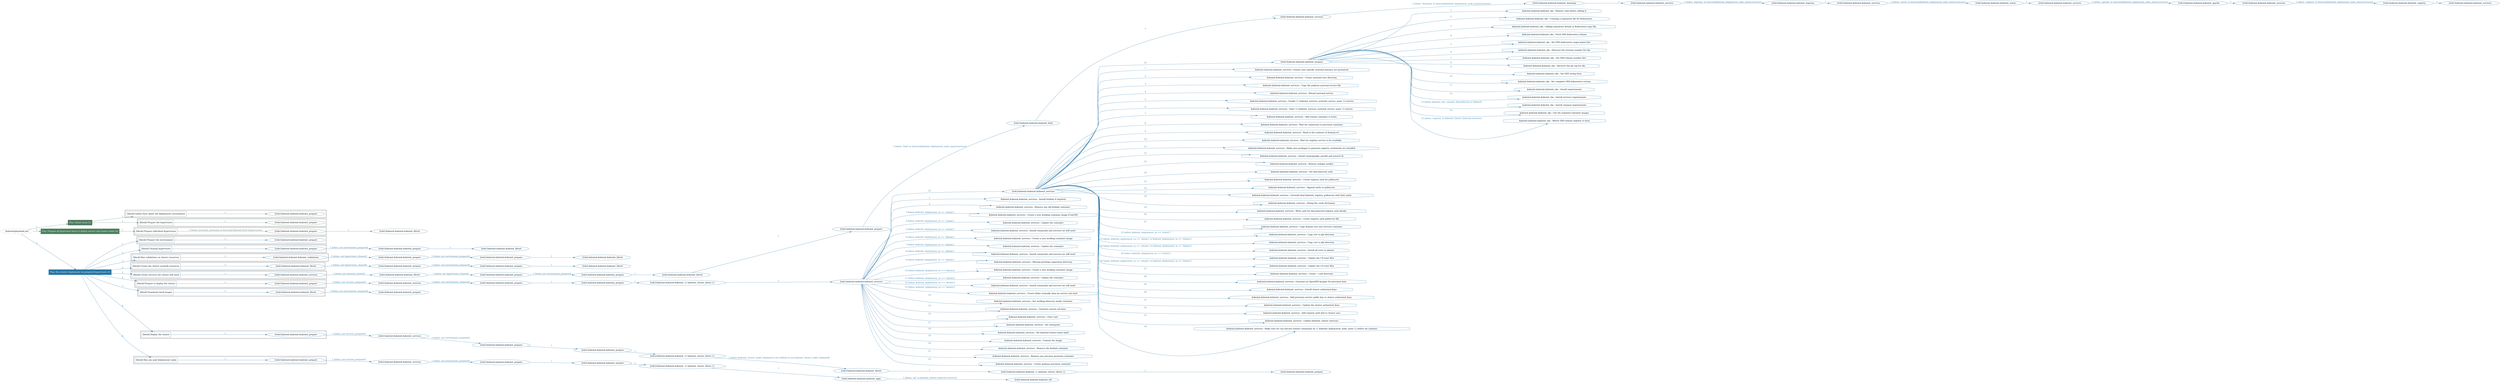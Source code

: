 digraph {
	graph [concentrate=true ordering=in rankdir=LR ratio=fill]
	edge [esep=5 sep=10]
	"kubeinit/playbook.yml" [id=root_node style=dotted]
	play_632a9bf8 [label="Play: Initial setup (1)" color="#507c5e" fontcolor="#ffffff" id=play_632a9bf8 shape=box style=filled tooltip=localhost]
	"kubeinit/playbook.yml" -> play_632a9bf8 [label="1 " color="#507c5e" fontcolor="#507c5e" id=edge_336b6c96 labeltooltip="1 " tooltip="1 "]
	subgraph "kubeinit.kubeinit.kubeinit_prepare" {
		role_4b80e0b0 [label="[role] kubeinit.kubeinit.kubeinit_prepare" color="#507c5e" id=role_4b80e0b0 tooltip="kubeinit.kubeinit.kubeinit_prepare"]
	}
	subgraph "kubeinit.kubeinit.kubeinit_prepare" {
		role_bc631afd [label="[role] kubeinit.kubeinit.kubeinit_prepare" color="#507c5e" id=role_bc631afd tooltip="kubeinit.kubeinit.kubeinit_prepare"]
	}
	subgraph "Play: Initial setup (1)" {
		play_632a9bf8 -> block_7e170032 [label=1 color="#507c5e" fontcolor="#507c5e" id=edge_3b5418cf labeltooltip=1 tooltip=1]
		subgraph cluster_block_7e170032 {
			block_7e170032 [label="[block] Gather facts about the deployment environment" color="#507c5e" id=block_7e170032 labeltooltip="Gather facts about the deployment environment" shape=box tooltip="Gather facts about the deployment environment"]
			block_7e170032 -> role_4b80e0b0 [label="1 " color="#507c5e" fontcolor="#507c5e" id=edge_279512c2 labeltooltip="1 " tooltip="1 "]
		}
		play_632a9bf8 -> block_e9196594 [label=2 color="#507c5e" fontcolor="#507c5e" id=edge_57aaacca labeltooltip=2 tooltip=2]
		subgraph cluster_block_e9196594 {
			block_e9196594 [label="[block] Prepare the hypervisors" color="#507c5e" id=block_e9196594 labeltooltip="Prepare the hypervisors" shape=box tooltip="Prepare the hypervisors"]
			block_e9196594 -> role_bc631afd [label="1 " color="#507c5e" fontcolor="#507c5e" id=edge_f5a4ed9d labeltooltip="1 " tooltip="1 "]
		}
	}
	play_714a2119 [label="Play: Prepare all hypervisor hosts to deploy service and cluster nodes (0)" color="#4b815d" fontcolor="#ffffff" id=play_714a2119 shape=box style=filled tooltip="Play: Prepare all hypervisor hosts to deploy service and cluster nodes (0)"]
	"kubeinit/playbook.yml" -> play_714a2119 [label="2 " color="#4b815d" fontcolor="#4b815d" id=edge_57090c55 labeltooltip="2 " tooltip="2 "]
	subgraph "kubeinit.kubeinit.kubeinit_libvirt" {
		role_cb9c1829 [label="[role] kubeinit.kubeinit.kubeinit_libvirt" color="#4b815d" id=role_cb9c1829 tooltip="kubeinit.kubeinit.kubeinit_libvirt"]
	}
	subgraph "kubeinit.kubeinit.kubeinit_prepare" {
		role_22d1b49e [label="[role] kubeinit.kubeinit.kubeinit_prepare" color="#4b815d" id=role_22d1b49e tooltip="kubeinit.kubeinit.kubeinit_prepare"]
		role_22d1b49e -> role_cb9c1829 [label="1 " color="#4b815d" fontcolor="#4b815d" id=edge_c18bdeaf labeltooltip="1 " tooltip="1 "]
	}
	subgraph "Play: Prepare all hypervisor hosts to deploy service and cluster nodes (0)" {
		play_714a2119 -> block_d29ed5da [label=1 color="#4b815d" fontcolor="#4b815d" id=edge_16e75c2c labeltooltip=1 tooltip=1]
		subgraph cluster_block_d29ed5da {
			block_d29ed5da [label="[block] Prepare individual hypervisors" color="#4b815d" id=block_d29ed5da labeltooltip="Prepare individual hypervisors" shape=box tooltip="Prepare individual hypervisors"]
			block_d29ed5da -> role_22d1b49e [label="1 [when: inventory_hostname in hostvars['kubeinit-facts'].hypervisors]" color="#4b815d" fontcolor="#4b815d" id=edge_87b1e421 labeltooltip="1 [when: inventory_hostname in hostvars['kubeinit-facts'].hypervisors]" tooltip="1 [when: inventory_hostname in hostvars['kubeinit-facts'].hypervisors]"]
		}
	}
	play_6b9d3ea8 [label="Play: Run cluster deployment on prepared hypervisors (1)" color="#2775a5" fontcolor="#ffffff" id=play_6b9d3ea8 shape=box style=filled tooltip=localhost]
	"kubeinit/playbook.yml" -> play_6b9d3ea8 [label="3 " color="#2775a5" fontcolor="#2775a5" id=edge_d6456396 labeltooltip="3 " tooltip="3 "]
	subgraph "kubeinit.kubeinit.kubeinit_prepare" {
		role_a8bd5315 [label="[role] kubeinit.kubeinit.kubeinit_prepare" color="#2775a5" id=role_a8bd5315 tooltip="kubeinit.kubeinit.kubeinit_prepare"]
	}
	subgraph "kubeinit.kubeinit.kubeinit_libvirt" {
		role_2e2eafbb [label="[role] kubeinit.kubeinit.kubeinit_libvirt" color="#2775a5" id=role_2e2eafbb tooltip="kubeinit.kubeinit.kubeinit_libvirt"]
	}
	subgraph "kubeinit.kubeinit.kubeinit_prepare" {
		role_1e2f5ffc [label="[role] kubeinit.kubeinit.kubeinit_prepare" color="#2775a5" id=role_1e2f5ffc tooltip="kubeinit.kubeinit.kubeinit_prepare"]
		role_1e2f5ffc -> role_2e2eafbb [label="1 " color="#2775a5" fontcolor="#2775a5" id=edge_a11e7dda labeltooltip="1 " tooltip="1 "]
	}
	subgraph "kubeinit.kubeinit.kubeinit_prepare" {
		role_df7f90d5 [label="[role] kubeinit.kubeinit.kubeinit_prepare" color="#2775a5" id=role_df7f90d5 tooltip="kubeinit.kubeinit.kubeinit_prepare"]
		role_df7f90d5 -> role_1e2f5ffc [label="1 [when: not environment_prepared]" color="#2775a5" fontcolor="#2775a5" id=edge_a3d0a729 labeltooltip="1 [when: not environment_prepared]" tooltip="1 [when: not environment_prepared]"]
	}
	subgraph "kubeinit.kubeinit.kubeinit_libvirt" {
		role_7098eb99 [label="[role] kubeinit.kubeinit.kubeinit_libvirt" color="#2775a5" id=role_7098eb99 tooltip="kubeinit.kubeinit.kubeinit_libvirt"]
	}
	subgraph "kubeinit.kubeinit.kubeinit_prepare" {
		role_b09970c7 [label="[role] kubeinit.kubeinit.kubeinit_prepare" color="#2775a5" id=role_b09970c7 tooltip="kubeinit.kubeinit.kubeinit_prepare"]
		role_b09970c7 -> role_7098eb99 [label="1 " color="#2775a5" fontcolor="#2775a5" id=edge_0b81cd3b labeltooltip="1 " tooltip="1 "]
	}
	subgraph "kubeinit.kubeinit.kubeinit_prepare" {
		role_53bb6ae2 [label="[role] kubeinit.kubeinit.kubeinit_prepare" color="#2775a5" id=role_53bb6ae2 tooltip="kubeinit.kubeinit.kubeinit_prepare"]
		role_53bb6ae2 -> role_b09970c7 [label="1 [when: not environment_prepared]" color="#2775a5" fontcolor="#2775a5" id=edge_13feaefb labeltooltip="1 [when: not environment_prepared]" tooltip="1 [when: not environment_prepared]"]
	}
	subgraph "kubeinit.kubeinit.kubeinit_validations" {
		role_886ba3df [label="[role] kubeinit.kubeinit.kubeinit_validations" color="#2775a5" id=role_886ba3df tooltip="kubeinit.kubeinit.kubeinit_validations"]
		role_886ba3df -> role_53bb6ae2 [label="1 [when: not hypervisors_cleaned]" color="#2775a5" fontcolor="#2775a5" id=edge_a7fb43a7 labeltooltip="1 [when: not hypervisors_cleaned]" tooltip="1 [when: not hypervisors_cleaned]"]
	}
	subgraph "kubeinit.kubeinit.kubeinit_libvirt" {
		role_c5df6f9e [label="[role] kubeinit.kubeinit.kubeinit_libvirt" color="#2775a5" id=role_c5df6f9e tooltip="kubeinit.kubeinit.kubeinit_libvirt"]
	}
	subgraph "kubeinit.kubeinit.kubeinit_prepare" {
		role_b62210b4 [label="[role] kubeinit.kubeinit.kubeinit_prepare" color="#2775a5" id=role_b62210b4 tooltip="kubeinit.kubeinit.kubeinit_prepare"]
		role_b62210b4 -> role_c5df6f9e [label="1 " color="#2775a5" fontcolor="#2775a5" id=edge_e5307b7b labeltooltip="1 " tooltip="1 "]
	}
	subgraph "kubeinit.kubeinit.kubeinit_prepare" {
		role_5659cd38 [label="[role] kubeinit.kubeinit.kubeinit_prepare" color="#2775a5" id=role_5659cd38 tooltip="kubeinit.kubeinit.kubeinit_prepare"]
		role_5659cd38 -> role_b62210b4 [label="1 [when: not environment_prepared]" color="#2775a5" fontcolor="#2775a5" id=edge_6fc666d9 labeltooltip="1 [when: not environment_prepared]" tooltip="1 [when: not environment_prepared]"]
	}
	subgraph "kubeinit.kubeinit.kubeinit_libvirt" {
		role_81129c69 [label="[role] kubeinit.kubeinit.kubeinit_libvirt" color="#2775a5" id=role_81129c69 tooltip="kubeinit.kubeinit.kubeinit_libvirt"]
		role_81129c69 -> role_5659cd38 [label="1 [when: not hypervisors_cleaned]" color="#2775a5" fontcolor="#2775a5" id=edge_1160a1f8 labeltooltip="1 [when: not hypervisors_cleaned]" tooltip="1 [when: not hypervisors_cleaned]"]
	}
	subgraph "kubeinit.kubeinit.kubeinit_services" {
		role_43d3b520 [label="[role] kubeinit.kubeinit.kubeinit_services" color="#2775a5" id=role_43d3b520 tooltip="kubeinit.kubeinit.kubeinit_services"]
	}
	subgraph "kubeinit.kubeinit.kubeinit_registry" {
		role_a8365c46 [label="[role] kubeinit.kubeinit.kubeinit_registry" color="#2775a5" id=role_a8365c46 tooltip="kubeinit.kubeinit.kubeinit_registry"]
		role_a8365c46 -> role_43d3b520 [label="1 " color="#2775a5" fontcolor="#2775a5" id=edge_cc554f05 labeltooltip="1 " tooltip="1 "]
	}
	subgraph "kubeinit.kubeinit.kubeinit_services" {
		role_ecf17d9e [label="[role] kubeinit.kubeinit.kubeinit_services" color="#2775a5" id=role_ecf17d9e tooltip="kubeinit.kubeinit.kubeinit_services"]
		role_ecf17d9e -> role_a8365c46 [label="1 [when: 'registry' in hostvars[kubeinit_deployment_node_name].services]" color="#2775a5" fontcolor="#2775a5" id=edge_172ad53e labeltooltip="1 [when: 'registry' in hostvars[kubeinit_deployment_node_name].services]" tooltip="1 [when: 'registry' in hostvars[kubeinit_deployment_node_name].services]"]
	}
	subgraph "kubeinit.kubeinit.kubeinit_apache" {
		role_e2f60291 [label="[role] kubeinit.kubeinit.kubeinit_apache" color="#2775a5" id=role_e2f60291 tooltip="kubeinit.kubeinit.kubeinit_apache"]
		role_e2f60291 -> role_ecf17d9e [label="1 " color="#2775a5" fontcolor="#2775a5" id=edge_fe66e508 labeltooltip="1 " tooltip="1 "]
	}
	subgraph "kubeinit.kubeinit.kubeinit_services" {
		role_131b3c92 [label="[role] kubeinit.kubeinit.kubeinit_services" color="#2775a5" id=role_131b3c92 tooltip="kubeinit.kubeinit.kubeinit_services"]
		role_131b3c92 -> role_e2f60291 [label="1 [when: 'apache' in hostvars[kubeinit_deployment_node_name].services]" color="#2775a5" fontcolor="#2775a5" id=edge_6fc9814f labeltooltip="1 [when: 'apache' in hostvars[kubeinit_deployment_node_name].services]" tooltip="1 [when: 'apache' in hostvars[kubeinit_deployment_node_name].services]"]
	}
	subgraph "kubeinit.kubeinit.kubeinit_nexus" {
		role_d4f6cd3d [label="[role] kubeinit.kubeinit.kubeinit_nexus" color="#2775a5" id=role_d4f6cd3d tooltip="kubeinit.kubeinit.kubeinit_nexus"]
		role_d4f6cd3d -> role_131b3c92 [label="1 " color="#2775a5" fontcolor="#2775a5" id=edge_2c165371 labeltooltip="1 " tooltip="1 "]
	}
	subgraph "kubeinit.kubeinit.kubeinit_services" {
		role_f3173a66 [label="[role] kubeinit.kubeinit.kubeinit_services" color="#2775a5" id=role_f3173a66 tooltip="kubeinit.kubeinit.kubeinit_services"]
		role_f3173a66 -> role_d4f6cd3d [label="1 [when: 'nexus' in hostvars[kubeinit_deployment_node_name].services]" color="#2775a5" fontcolor="#2775a5" id=edge_73af2894 labeltooltip="1 [when: 'nexus' in hostvars[kubeinit_deployment_node_name].services]" tooltip="1 [when: 'nexus' in hostvars[kubeinit_deployment_node_name].services]"]
	}
	subgraph "kubeinit.kubeinit.kubeinit_haproxy" {
		role_ae1d81c4 [label="[role] kubeinit.kubeinit.kubeinit_haproxy" color="#2775a5" id=role_ae1d81c4 tooltip="kubeinit.kubeinit.kubeinit_haproxy"]
		role_ae1d81c4 -> role_f3173a66 [label="1 " color="#2775a5" fontcolor="#2775a5" id=edge_534707d9 labeltooltip="1 " tooltip="1 "]
	}
	subgraph "kubeinit.kubeinit.kubeinit_services" {
		role_45f3a3b7 [label="[role] kubeinit.kubeinit.kubeinit_services" color="#2775a5" id=role_45f3a3b7 tooltip="kubeinit.kubeinit.kubeinit_services"]
		role_45f3a3b7 -> role_ae1d81c4 [label="1 [when: 'haproxy' in hostvars[kubeinit_deployment_node_name].services]" color="#2775a5" fontcolor="#2775a5" id=edge_ba3dc789 labeltooltip="1 [when: 'haproxy' in hostvars[kubeinit_deployment_node_name].services]" tooltip="1 [when: 'haproxy' in hostvars[kubeinit_deployment_node_name].services]"]
	}
	subgraph "kubeinit.kubeinit.kubeinit_dnsmasq" {
		role_ebe24796 [label="[role] kubeinit.kubeinit.kubeinit_dnsmasq" color="#2775a5" id=role_ebe24796 tooltip="kubeinit.kubeinit.kubeinit_dnsmasq"]
		role_ebe24796 -> role_45f3a3b7 [label="1 " color="#2775a5" fontcolor="#2775a5" id=edge_dfe1f35b labeltooltip="1 " tooltip="1 "]
	}
	subgraph "kubeinit.kubeinit.kubeinit_services" {
		role_1dea1ded [label="[role] kubeinit.kubeinit.kubeinit_services" color="#2775a5" id=role_1dea1ded tooltip="kubeinit.kubeinit.kubeinit_services"]
		role_1dea1ded -> role_ebe24796 [label="1 [when: 'dnsmasq' in hostvars[kubeinit_deployment_node_name].services]" color="#2775a5" fontcolor="#2775a5" id=edge_0a0e5ba4 labeltooltip="1 [when: 'dnsmasq' in hostvars[kubeinit_deployment_node_name].services]" tooltip="1 [when: 'dnsmasq' in hostvars[kubeinit_deployment_node_name].services]"]
	}
	subgraph "kubeinit.kubeinit.kubeinit_bind" {
		role_aa3b76cd [label="[role] kubeinit.kubeinit.kubeinit_bind" color="#2775a5" id=role_aa3b76cd tooltip="kubeinit.kubeinit.kubeinit_bind"]
		role_aa3b76cd -> role_1dea1ded [label="1 " color="#2775a5" fontcolor="#2775a5" id=edge_4dd043bf labeltooltip="1 " tooltip="1 "]
	}
	subgraph "kubeinit.kubeinit.kubeinit_prepare" {
		role_4858ba9e [label="[role] kubeinit.kubeinit.kubeinit_prepare" color="#2775a5" id=role_4858ba9e tooltip="kubeinit.kubeinit.kubeinit_prepare"]
		role_4858ba9e -> role_aa3b76cd [label="1 [when: 'bind' in hostvars[kubeinit_deployment_node_name].services]" color="#2775a5" fontcolor="#2775a5" id=edge_d3d0933b labeltooltip="1 [when: 'bind' in hostvars[kubeinit_deployment_node_name].services]" tooltip="1 [when: 'bind' in hostvars[kubeinit_deployment_node_name].services]"]
	}
	subgraph "kubeinit.kubeinit.kubeinit_libvirt" {
		role_10079c31 [label="[role] kubeinit.kubeinit.kubeinit_libvirt" color="#2775a5" id=role_10079c31 tooltip="kubeinit.kubeinit.kubeinit_libvirt"]
		role_10079c31 -> role_4858ba9e [label="1 " color="#2775a5" fontcolor="#2775a5" id=edge_9f9b6f83 labeltooltip="1 " tooltip="1 "]
	}
	subgraph "kubeinit.kubeinit.kubeinit_prepare" {
		role_b0bcf760 [label="[role] kubeinit.kubeinit.kubeinit_prepare" color="#2775a5" id=role_b0bcf760 tooltip="kubeinit.kubeinit.kubeinit_prepare"]
		role_b0bcf760 -> role_10079c31 [label="1 " color="#2775a5" fontcolor="#2775a5" id=edge_28178eb3 labeltooltip="1 " tooltip="1 "]
	}
	subgraph "kubeinit.kubeinit.kubeinit_prepare" {
		role_ec72e2b3 [label="[role] kubeinit.kubeinit.kubeinit_prepare" color="#2775a5" id=role_ec72e2b3 tooltip="kubeinit.kubeinit.kubeinit_prepare"]
		role_ec72e2b3 -> role_b0bcf760 [label="1 [when: not environment_prepared]" color="#2775a5" fontcolor="#2775a5" id=edge_6fd9c8b0 labeltooltip="1 [when: not environment_prepared]" tooltip="1 [when: not environment_prepared]"]
	}
	subgraph "kubeinit.kubeinit.kubeinit_libvirt" {
		role_21bf4e1d [label="[role] kubeinit.kubeinit.kubeinit_libvirt" color="#2775a5" id=role_21bf4e1d tooltip="kubeinit.kubeinit.kubeinit_libvirt"]
		role_21bf4e1d -> role_ec72e2b3 [label="1 [when: not hypervisors_cleaned]" color="#2775a5" fontcolor="#2775a5" id=edge_66dc6444 labeltooltip="1 [when: not hypervisors_cleaned]" tooltip="1 [when: not hypervisors_cleaned]"]
	}
	subgraph "kubeinit.kubeinit.kubeinit_services" {
		role_af905794 [label="[role] kubeinit.kubeinit.kubeinit_services" color="#2775a5" id=role_af905794 tooltip="kubeinit.kubeinit.kubeinit_services"]
		role_af905794 -> role_21bf4e1d [label="1 [when: not network_created]" color="#2775a5" fontcolor="#2775a5" id=edge_8c7a598a labeltooltip="1 [when: not network_created]" tooltip="1 [when: not network_created]"]
	}
	subgraph "kubeinit.kubeinit.kubeinit_prepare" {
		role_bc87f07e [label="[role] kubeinit.kubeinit.kubeinit_prepare" color="#2775a5" id=role_bc87f07e tooltip="kubeinit.kubeinit.kubeinit_prepare"]
		task_72a569ca [label="kubeinit.kubeinit.kubeinit_eks : Remove repo before adding it" color="#2775a5" id=task_72a569ca shape=octagon tooltip="kubeinit.kubeinit.kubeinit_eks : Remove repo before adding it"]
		role_bc87f07e -> task_72a569ca [label="1 " color="#2775a5" fontcolor="#2775a5" id=edge_dd59ab2e labeltooltip="1 " tooltip="1 "]
		task_1e59d0f1 [label="kubeinit.kubeinit.kubeinit_eks : Creating a repository file for Kubernetes" color="#2775a5" id=task_1e59d0f1 shape=octagon tooltip="kubeinit.kubeinit.kubeinit_eks : Creating a repository file for Kubernetes"]
		role_bc87f07e -> task_1e59d0f1 [label="2 " color="#2775a5" fontcolor="#2775a5" id=edge_a0ee6dd1 labeltooltip="2 " tooltip="2 "]
		task_5e6e45f1 [label="kubeinit.kubeinit.kubeinit_eks : Adding repository details in Kubernetes repo file." color="#2775a5" id=task_5e6e45f1 shape=octagon tooltip="kubeinit.kubeinit.kubeinit_eks : Adding repository details in Kubernetes repo file."]
		role_bc87f07e -> task_5e6e45f1 [label="3 " color="#2775a5" fontcolor="#2775a5" id=edge_49668226 labeltooltip="3 " tooltip="3 "]
		task_b0634d44 [label="kubeinit.kubeinit.kubeinit_eks : Fetch EKS kubernetes release" color="#2775a5" id=task_b0634d44 shape=octagon tooltip="kubeinit.kubeinit.kubeinit_eks : Fetch EKS kubernetes release"]
		role_bc87f07e -> task_b0634d44 [label="4 " color="#2775a5" fontcolor="#2775a5" id=edge_db06a66d labeltooltip="4 " tooltip="4 "]
		task_b14bc3e7 [label="kubeinit.kubeinit.kubeinit_eks : Set EKS kubernetes major-minor fact" color="#2775a5" id=task_b14bc3e7 shape=octagon tooltip="kubeinit.kubeinit.kubeinit_eks : Set EKS kubernetes major-minor fact"]
		role_bc87f07e -> task_b14bc3e7 [label="5 " color="#2775a5" fontcolor="#2775a5" id=edge_3d9cb538 labeltooltip="5 " tooltip="5 "]
		task_7aeaff9f [label="kubeinit.kubeinit.kubeinit_eks : Discover the revision number for eks" color="#2775a5" id=task_7aeaff9f shape=octagon tooltip="kubeinit.kubeinit.kubeinit_eks : Discover the revision number for eks"]
		role_bc87f07e -> task_7aeaff9f [label="6 " color="#2775a5" fontcolor="#2775a5" id=edge_24334112 labeltooltip="6 " tooltip="6 "]
		task_7992b62b [label="kubeinit.kubeinit.kubeinit_eks : Set EKS release number fact" color="#2775a5" id=task_7992b62b shape=octagon tooltip="kubeinit.kubeinit.kubeinit_eks : Set EKS release number fact"]
		role_bc87f07e -> task_7992b62b [label="7 " color="#2775a5" fontcolor="#2775a5" id=edge_29773a5e labeltooltip="7 " tooltip="7 "]
		task_c7d52624 [label="kubeinit.kubeinit.kubeinit_eks : Discover the git tag for eks" color="#2775a5" id=task_c7d52624 shape=octagon tooltip="kubeinit.kubeinit.kubeinit_eks : Discover the git tag for eks"]
		role_bc87f07e -> task_c7d52624 [label="8 " color="#2775a5" fontcolor="#2775a5" id=edge_bd5b65da labeltooltip="8 " tooltip="8 "]
		task_c41a6479 [label="kubeinit.kubeinit.kubeinit_eks : Set EKS string facts" color="#2775a5" id=task_c41a6479 shape=octagon tooltip="kubeinit.kubeinit.kubeinit_eks : Set EKS string facts"]
		role_bc87f07e -> task_c41a6479 [label="9 " color="#2775a5" fontcolor="#2775a5" id=edge_33f99a84 labeltooltip="9 " tooltip="9 "]
		task_27a07d01 [label="kubeinit.kubeinit.kubeinit_eks : Set complete EKS kubernetes version" color="#2775a5" id=task_27a07d01 shape=octagon tooltip="kubeinit.kubeinit.kubeinit_eks : Set complete EKS kubernetes version"]
		role_bc87f07e -> task_27a07d01 [label="10 " color="#2775a5" fontcolor="#2775a5" id=edge_880f60ce labeltooltip="10 " tooltip="10 "]
		task_1aa11701 [label="kubeinit.kubeinit.kubeinit_eks : Install requirements" color="#2775a5" id=task_1aa11701 shape=octagon tooltip="kubeinit.kubeinit.kubeinit_eks : Install requirements"]
		role_bc87f07e -> task_1aa11701 [label="11 " color="#2775a5" fontcolor="#2775a5" id=edge_fde01cc0 labeltooltip="11 " tooltip="11 "]
		task_b4957591 [label="kubeinit.kubeinit.kubeinit_eks : Install services requirements" color="#2775a5" id=task_b4957591 shape=octagon tooltip="kubeinit.kubeinit.kubeinit_eks : Install services requirements"]
		role_bc87f07e -> task_b4957591 [label="12 " color="#2775a5" fontcolor="#2775a5" id=edge_fc90f8c1 labeltooltip="12 " tooltip="12 "]
		task_336c8799 [label="kubeinit.kubeinit.kubeinit_eks : Install common requirements" color="#2775a5" id=task_336c8799 shape=octagon tooltip="kubeinit.kubeinit.kubeinit_eks : Install common requirements"]
		role_bc87f07e -> task_336c8799 [label="13 [when: kubeinit_eks_common_dependencies is defined]" color="#2775a5" fontcolor="#2775a5" id=edge_694e5885 labeltooltip="13 [when: kubeinit_eks_common_dependencies is defined]" tooltip="13 [when: kubeinit_eks_common_dependencies is defined]"]
		task_a69a3de4 [label="kubeinit.kubeinit.kubeinit_eks : Get the required container images" color="#2775a5" id=task_a69a3de4 shape=octagon tooltip="kubeinit.kubeinit.kubeinit_eks : Get the required container images"]
		role_bc87f07e -> task_a69a3de4 [label="14 " color="#2775a5" fontcolor="#2775a5" id=edge_e103bbfd labeltooltip="14 " tooltip="14 "]
		task_d24e80c7 [label="kubeinit.kubeinit.kubeinit_eks : Mirror EKS remote registry to local" color="#2775a5" id=task_d24e80c7 shape=octagon tooltip="kubeinit.kubeinit.kubeinit_eks : Mirror EKS remote registry to local"]
		role_bc87f07e -> task_d24e80c7 [label="15 [when: 'registry' in kubeinit_cluster_hostvars.services]" color="#2775a5" fontcolor="#2775a5" id=edge_21889104 labeltooltip="15 [when: 'registry' in kubeinit_cluster_hostvars.services]" tooltip="15 [when: 'registry' in kubeinit_cluster_hostvars.services]"]
	}
	subgraph "kubeinit.kubeinit.kubeinit_services" {
		role_f268baff [label="[role] kubeinit.kubeinit.kubeinit_services" color="#2775a5" id=role_f268baff tooltip="kubeinit.kubeinit.kubeinit_services"]
		task_41986462 [label="kubeinit.kubeinit.kubeinit_services : Ensure user specific systemd instance are persistent" color="#2775a5" id=task_41986462 shape=octagon tooltip="kubeinit.kubeinit.kubeinit_services : Ensure user specific systemd instance are persistent"]
		role_f268baff -> task_41986462 [label="1 " color="#2775a5" fontcolor="#2775a5" id=edge_2205475b labeltooltip="1 " tooltip="1 "]
		task_19d67368 [label="kubeinit.kubeinit.kubeinit_services : Create systemd user directory" color="#2775a5" id=task_19d67368 shape=octagon tooltip="kubeinit.kubeinit.kubeinit_services : Create systemd user directory"]
		role_f268baff -> task_19d67368 [label="2 " color="#2775a5" fontcolor="#2775a5" id=edge_a23655a4 labeltooltip="2 " tooltip="2 "]
		task_e9c5ec42 [label="kubeinit.kubeinit.kubeinit_services : Copy the podman systemd service file" color="#2775a5" id=task_e9c5ec42 shape=octagon tooltip="kubeinit.kubeinit.kubeinit_services : Copy the podman systemd service file"]
		role_f268baff -> task_e9c5ec42 [label="3 " color="#2775a5" fontcolor="#2775a5" id=edge_80d209b1 labeltooltip="3 " tooltip="3 "]
		task_af18f869 [label="kubeinit.kubeinit.kubeinit_services : Reload systemd service" color="#2775a5" id=task_af18f869 shape=octagon tooltip="kubeinit.kubeinit.kubeinit_services : Reload systemd service"]
		role_f268baff -> task_af18f869 [label="4 " color="#2775a5" fontcolor="#2775a5" id=edge_ed53bdb5 labeltooltip="4 " tooltip="4 "]
		task_ad0fcbfd [label="kubeinit.kubeinit.kubeinit_services : Enable {{ kubeinit_services_systemd_service_name }}.service" color="#2775a5" id=task_ad0fcbfd shape=octagon tooltip="kubeinit.kubeinit.kubeinit_services : Enable {{ kubeinit_services_systemd_service_name }}.service"]
		role_f268baff -> task_ad0fcbfd [label="5 " color="#2775a5" fontcolor="#2775a5" id=edge_ba066fde labeltooltip="5 " tooltip="5 "]
		task_2f097b6e [label="kubeinit.kubeinit.kubeinit_services : Start {{ kubeinit_services_systemd_service_name }}.service" color="#2775a5" id=task_2f097b6e shape=octagon tooltip="kubeinit.kubeinit.kubeinit_services : Start {{ kubeinit_services_systemd_service_name }}.service"]
		role_f268baff -> task_2f097b6e [label="6 " color="#2775a5" fontcolor="#2775a5" id=edge_65ba1e94 labeltooltip="6 " tooltip="6 "]
		task_45bf22b5 [label="kubeinit.kubeinit.kubeinit_services : Add remote container to hosts" color="#2775a5" id=task_45bf22b5 shape=octagon tooltip="kubeinit.kubeinit.kubeinit_services : Add remote container to hosts"]
		role_f268baff -> task_45bf22b5 [label="7 " color="#2775a5" fontcolor="#2775a5" id=edge_943a5205 labeltooltip="7 " tooltip="7 "]
		task_6c4af8a1 [label="kubeinit.kubeinit.kubeinit_services : Wait for connection to provision container" color="#2775a5" id=task_6c4af8a1 shape=octagon tooltip="kubeinit.kubeinit.kubeinit_services : Wait for connection to provision container"]
		role_f268baff -> task_6c4af8a1 [label="8 " color="#2775a5" fontcolor="#2775a5" id=edge_dd3e791f labeltooltip="8 " tooltip="8 "]
		task_eab006dd [label="kubeinit.kubeinit.kubeinit_services : Read in the contents of domain.crt" color="#2775a5" id=task_eab006dd shape=octagon tooltip="kubeinit.kubeinit.kubeinit_services : Read in the contents of domain.crt"]
		role_f268baff -> task_eab006dd [label="9 " color="#2775a5" fontcolor="#2775a5" id=edge_7758ffa9 labeltooltip="9 " tooltip="9 "]
		task_1b8f6d30 [label="kubeinit.kubeinit.kubeinit_services : Wait for registry service to be available" color="#2775a5" id=task_1b8f6d30 shape=octagon tooltip="kubeinit.kubeinit.kubeinit_services : Wait for registry service to be available"]
		role_f268baff -> task_1b8f6d30 [label="10 " color="#2775a5" fontcolor="#2775a5" id=edge_7a99b63a labeltooltip="10 " tooltip="10 "]
		task_d981bfd0 [label="kubeinit.kubeinit.kubeinit_services : Make sure packages to generate registry credentials are installed" color="#2775a5" id=task_d981bfd0 shape=octagon tooltip="kubeinit.kubeinit.kubeinit_services : Make sure packages to generate registry credentials are installed"]
		role_f268baff -> task_d981bfd0 [label="11 " color="#2775a5" fontcolor="#2775a5" id=edge_d3b6c391 labeltooltip="11 " tooltip="11 "]
		task_c3a21b93 [label="kubeinit.kubeinit.kubeinit_services : Install cryptography, passlib and nexus3-cli" color="#2775a5" id=task_c3a21b93 shape=octagon tooltip="kubeinit.kubeinit.kubeinit_services : Install cryptography, passlib and nexus3-cli"]
		role_f268baff -> task_c3a21b93 [label="12 " color="#2775a5" fontcolor="#2775a5" id=edge_d9d86893 labeltooltip="12 " tooltip="12 "]
		task_3fc3e376 [label="kubeinit.kubeinit.kubeinit_services : Remove nologin marker" color="#2775a5" id=task_3fc3e376 shape=octagon tooltip="kubeinit.kubeinit.kubeinit_services : Remove nologin marker"]
		role_f268baff -> task_3fc3e376 [label="13 " color="#2775a5" fontcolor="#2775a5" id=edge_b8733266 labeltooltip="13 " tooltip="13 "]
		task_245aa25e [label="kubeinit.kubeinit.kubeinit_services : Set disconnected_auth" color="#2775a5" id=task_245aa25e shape=octagon tooltip="kubeinit.kubeinit.kubeinit_services : Set disconnected_auth"]
		role_f268baff -> task_245aa25e [label="14 " color="#2775a5" fontcolor="#2775a5" id=edge_7083a332 labeltooltip="14 " tooltip="14 "]
		task_bc5e7987 [label="kubeinit.kubeinit.kubeinit_services : Create registry auth for pullsecret" color="#2775a5" id=task_bc5e7987 shape=octagon tooltip="kubeinit.kubeinit.kubeinit_services : Create registry auth for pullsecret"]
		role_f268baff -> task_bc5e7987 [label="15 " color="#2775a5" fontcolor="#2775a5" id=edge_641e966c labeltooltip="15 " tooltip="15 "]
		task_ced88d3e [label="kubeinit.kubeinit.kubeinit_services : Append auths to pullsecret" color="#2775a5" id=task_ced88d3e shape=octagon tooltip="kubeinit.kubeinit.kubeinit_services : Append auths to pullsecret"]
		role_f268baff -> task_ced88d3e [label="16 " color="#2775a5" fontcolor="#2775a5" id=edge_87598b6e labeltooltip="16 " tooltip="16 "]
		task_7bf60355 [label="kubeinit.kubeinit.kubeinit_services : Override final kubeinit_registry_pullsecret with both auths" color="#2775a5" id=task_7bf60355 shape=octagon tooltip="kubeinit.kubeinit.kubeinit_services : Override final kubeinit_registry_pullsecret with both auths"]
		role_f268baff -> task_7bf60355 [label="17 " color="#2775a5" fontcolor="#2775a5" id=edge_25c5cffd labeltooltip="17 " tooltip="17 "]
		task_8774a172 [label="kubeinit.kubeinit.kubeinit_services : Debug the creds dictionary" color="#2775a5" id=task_8774a172 shape=octagon tooltip="kubeinit.kubeinit.kubeinit_services : Debug the creds dictionary"]
		role_f268baff -> task_8774a172 [label="18 " color="#2775a5" fontcolor="#2775a5" id=edge_75faa65a labeltooltip="18 " tooltip="18 "]
		task_0462541e [label="kubeinit.kubeinit.kubeinit_services : Write auth for disconnected registry auth details" color="#2775a5" id=task_0462541e shape=octagon tooltip="kubeinit.kubeinit.kubeinit_services : Write auth for disconnected registry auth details"]
		role_f268baff -> task_0462541e [label="19 " color="#2775a5" fontcolor="#2775a5" id=edge_176a0a42 labeltooltip="19 " tooltip="19 "]
		task_011af0af [label="kubeinit.kubeinit.kubeinit_services : Create registry auth pullsecret file" color="#2775a5" id=task_011af0af shape=octagon tooltip="kubeinit.kubeinit.kubeinit_services : Create registry auth pullsecret file"]
		role_f268baff -> task_011af0af [label="20 " color="#2775a5" fontcolor="#2775a5" id=edge_4060ad90 labeltooltip="20 " tooltip="20 "]
		task_fcb069ee [label="kubeinit.kubeinit.kubeinit_services : Copy domain cert into services container" color="#2775a5" id=task_fcb069ee shape=octagon tooltip="kubeinit.kubeinit.kubeinit_services : Copy domain cert into services container"]
		role_f268baff -> task_fcb069ee [label="21 " color="#2775a5" fontcolor="#2775a5" id=edge_42ec2369 labeltooltip="21 " tooltip="21 "]
		task_3e038ecc [label="kubeinit.kubeinit.kubeinit_services : Copy cert to pki directory" color="#2775a5" id=task_3e038ecc shape=octagon tooltip="kubeinit.kubeinit.kubeinit_services : Copy cert to pki directory"]
		role_f268baff -> task_3e038ecc [label="22 [when: kubeinit_deployment_os == 'centos']" color="#2775a5" fontcolor="#2775a5" id=edge_6263bc62 labeltooltip="22 [when: kubeinit_deployment_os == 'centos']" tooltip="22 [when: kubeinit_deployment_os == 'centos']"]
		task_e98f66c6 [label="kubeinit.kubeinit.kubeinit_services : Copy cert to pki directory" color="#2775a5" id=task_e98f66c6 shape=octagon tooltip="kubeinit.kubeinit.kubeinit_services : Copy cert to pki directory"]
		role_f268baff -> task_e98f66c6 [label="23 [when: kubeinit_deployment_os == 'ubuntu' or kubeinit_deployment_os == 'debian']" color="#2775a5" fontcolor="#2775a5" id=edge_df912cb4 labeltooltip="23 [when: kubeinit_deployment_os == 'ubuntu' or kubeinit_deployment_os == 'debian']" tooltip="23 [when: kubeinit_deployment_os == 'ubuntu' or kubeinit_deployment_os == 'debian']"]
		task_1165e94a [label="kubeinit.kubeinit.kubeinit_services : Install all certs in ubuntu" color="#2775a5" id=task_1165e94a shape=octagon tooltip="kubeinit.kubeinit.kubeinit_services : Install all certs in ubuntu"]
		role_f268baff -> task_1165e94a [label="24 [when: kubeinit_deployment_os == 'ubuntu' or kubeinit_deployment_os == 'debian']" color="#2775a5" fontcolor="#2775a5" id=edge_2bfbdaa2 labeltooltip="24 [when: kubeinit_deployment_os == 'ubuntu' or kubeinit_deployment_os == 'debian']" tooltip="24 [when: kubeinit_deployment_os == 'ubuntu' or kubeinit_deployment_os == 'debian']"]
		task_7f656b36 [label="kubeinit.kubeinit.kubeinit_services : Update the CA trust files" color="#2775a5" id=task_7f656b36 shape=octagon tooltip="kubeinit.kubeinit.kubeinit_services : Update the CA trust files"]
		role_f268baff -> task_7f656b36 [label="25 [when: kubeinit_deployment_os == 'centos']" color="#2775a5" fontcolor="#2775a5" id=edge_13e9cbac labeltooltip="25 [when: kubeinit_deployment_os == 'centos']" tooltip="25 [when: kubeinit_deployment_os == 'centos']"]
		task_c107c036 [label="kubeinit.kubeinit.kubeinit_services : Update the CA trust files" color="#2775a5" id=task_c107c036 shape=octagon tooltip="kubeinit.kubeinit.kubeinit_services : Update the CA trust files"]
		role_f268baff -> task_c107c036 [label="26 [when: kubeinit_deployment_os == 'ubuntu' or kubeinit_deployment_os == 'debian']" color="#2775a5" fontcolor="#2775a5" id=edge_e457c413 labeltooltip="26 [when: kubeinit_deployment_os == 'ubuntu' or kubeinit_deployment_os == 'debian']" tooltip="26 [when: kubeinit_deployment_os == 'ubuntu' or kubeinit_deployment_os == 'debian']"]
		task_ef0ee0f9 [label="kubeinit.kubeinit.kubeinit_services : Create ~/.ssh directory" color="#2775a5" id=task_ef0ee0f9 shape=octagon tooltip="kubeinit.kubeinit.kubeinit_services : Create ~/.ssh directory"]
		role_f268baff -> task_ef0ee0f9 [label="27 " color="#2775a5" fontcolor="#2775a5" id=edge_b460fe50 labeltooltip="27 " tooltip="27 "]
		task_40fd18aa [label="kubeinit.kubeinit.kubeinit_services : Generate an OpenSSH keypair for provision host" color="#2775a5" id=task_40fd18aa shape=octagon tooltip="kubeinit.kubeinit.kubeinit_services : Generate an OpenSSH keypair for provision host"]
		role_f268baff -> task_40fd18aa [label="28 " color="#2775a5" fontcolor="#2775a5" id=edge_65f09c39 labeltooltip="28 " tooltip="28 "]
		task_6d5fcdda [label="kubeinit.kubeinit.kubeinit_services : Install cluster authorized keys" color="#2775a5" id=task_6d5fcdda shape=octagon tooltip="kubeinit.kubeinit.kubeinit_services : Install cluster authorized keys"]
		role_f268baff -> task_6d5fcdda [label="29 " color="#2775a5" fontcolor="#2775a5" id=edge_45e63a51 labeltooltip="29 " tooltip="29 "]
		task_6e5c54b3 [label="kubeinit.kubeinit.kubeinit_services : Add provision service public key to cluster authorized_keys" color="#2775a5" id=task_6e5c54b3 shape=octagon tooltip="kubeinit.kubeinit.kubeinit_services : Add provision service public key to cluster authorized_keys"]
		role_f268baff -> task_6e5c54b3 [label="30 " color="#2775a5" fontcolor="#2775a5" id=edge_3afcced1 labeltooltip="30 " tooltip="30 "]
		task_5dad14bb [label="kubeinit.kubeinit.kubeinit_services : Update the cluster authorized_keys" color="#2775a5" id=task_5dad14bb shape=octagon tooltip="kubeinit.kubeinit.kubeinit_services : Update the cluster authorized_keys"]
		role_f268baff -> task_5dad14bb [label="31 " color="#2775a5" fontcolor="#2775a5" id=edge_612be500 labeltooltip="31 " tooltip="31 "]
		task_41a26c12 [label="kubeinit.kubeinit.kubeinit_services : Add registry auth info to cluster vars" color="#2775a5" id=task_41a26c12 shape=octagon tooltip="kubeinit.kubeinit.kubeinit_services : Add registry auth info to cluster vars"]
		role_f268baff -> task_41a26c12 [label="32 " color="#2775a5" fontcolor="#2775a5" id=edge_22095a80 labeltooltip="32 " tooltip="32 "]
		task_170f6d66 [label="kubeinit.kubeinit.kubeinit_services : Update kubeinit_cluster_hostvars" color="#2775a5" id=task_170f6d66 shape=octagon tooltip="kubeinit.kubeinit.kubeinit_services : Update kubeinit_cluster_hostvars"]
		role_f268baff -> task_170f6d66 [label="33 " color="#2775a5" fontcolor="#2775a5" id=edge_498b1aa7 labeltooltip="33 " tooltip="33 "]
		task_57e69f79 [label="kubeinit.kubeinit.kubeinit_services : Make sure we can execute remote commands on {{ kubeinit_deployment_node_name }} before we continue" color="#2775a5" id=task_57e69f79 shape=octagon tooltip="kubeinit.kubeinit.kubeinit_services : Make sure we can execute remote commands on {{ kubeinit_deployment_node_name }} before we continue"]
		role_f268baff -> task_57e69f79 [label="34 " color="#2775a5" fontcolor="#2775a5" id=edge_a598ce18 labeltooltip="34 " tooltip="34 "]
		role_f268baff -> role_bc87f07e [label="35 " color="#2775a5" fontcolor="#2775a5" id=edge_dd3f1f01 labeltooltip="35 " tooltip="35 "]
	}
	subgraph "kubeinit.kubeinit.kubeinit_services" {
		role_cc5a03df [label="[role] kubeinit.kubeinit.kubeinit_services" color="#2775a5" id=role_cc5a03df tooltip="kubeinit.kubeinit.kubeinit_services"]
		task_c79f9183 [label="kubeinit.kubeinit.kubeinit_services : Install buildah if required" color="#2775a5" id=task_c79f9183 shape=octagon tooltip="kubeinit.kubeinit.kubeinit_services : Install buildah if required"]
		role_cc5a03df -> task_c79f9183 [label="1 " color="#2775a5" fontcolor="#2775a5" id=edge_fbe7bb26 labeltooltip="1 " tooltip="1 "]
		task_0c4540d6 [label="kubeinit.kubeinit.kubeinit_services : Remove any old buildah container" color="#2775a5" id=task_0c4540d6 shape=octagon tooltip="kubeinit.kubeinit.kubeinit_services : Remove any old buildah container"]
		role_cc5a03df -> task_0c4540d6 [label="2 " color="#2775a5" fontcolor="#2775a5" id=edge_cada66ff labeltooltip="2 " tooltip="2 "]
		task_8d1d5946 [label="kubeinit.kubeinit.kubeinit_services : Create a new working container image (CentOS)" color="#2775a5" id=task_8d1d5946 shape=octagon tooltip="kubeinit.kubeinit.kubeinit_services : Create a new working container image (CentOS)"]
		role_cc5a03df -> task_8d1d5946 [label="3 [when: kubeinit_deployment_os == 'centos']" color="#2775a5" fontcolor="#2775a5" id=edge_a8a5a757 labeltooltip="3 [when: kubeinit_deployment_os == 'centos']" tooltip="3 [when: kubeinit_deployment_os == 'centos']"]
		task_1732f17d [label="kubeinit.kubeinit.kubeinit_services : Update the container" color="#2775a5" id=task_1732f17d shape=octagon tooltip="kubeinit.kubeinit.kubeinit_services : Update the container"]
		role_cc5a03df -> task_1732f17d [label="4 [when: kubeinit_deployment_os == 'centos']" color="#2775a5" fontcolor="#2775a5" id=edge_3ba762b9 labeltooltip="4 [when: kubeinit_deployment_os == 'centos']" tooltip="4 [when: kubeinit_deployment_os == 'centos']"]
		task_72f48e6b [label="kubeinit.kubeinit.kubeinit_services : Install commands and services we will need" color="#2775a5" id=task_72f48e6b shape=octagon tooltip="kubeinit.kubeinit.kubeinit_services : Install commands and services we will need"]
		role_cc5a03df -> task_72f48e6b [label="5 [when: kubeinit_deployment_os == 'centos']" color="#2775a5" fontcolor="#2775a5" id=edge_0e157ca7 labeltooltip="5 [when: kubeinit_deployment_os == 'centos']" tooltip="5 [when: kubeinit_deployment_os == 'centos']"]
		task_986a1bd7 [label="kubeinit.kubeinit.kubeinit_services : Create a new working container image" color="#2775a5" id=task_986a1bd7 shape=octagon tooltip="kubeinit.kubeinit.kubeinit_services : Create a new working container image"]
		role_cc5a03df -> task_986a1bd7 [label="6 [when: kubeinit_deployment_os == 'debian']" color="#2775a5" fontcolor="#2775a5" id=edge_77014700 labeltooltip="6 [when: kubeinit_deployment_os == 'debian']" tooltip="6 [when: kubeinit_deployment_os == 'debian']"]
		task_de5ef904 [label="kubeinit.kubeinit.kubeinit_services : Update the container" color="#2775a5" id=task_de5ef904 shape=octagon tooltip="kubeinit.kubeinit.kubeinit_services : Update the container"]
		role_cc5a03df -> task_de5ef904 [label="7 [when: kubeinit_deployment_os == 'debian']" color="#2775a5" fontcolor="#2775a5" id=edge_3695c14e labeltooltip="7 [when: kubeinit_deployment_os == 'debian']" tooltip="7 [when: kubeinit_deployment_os == 'debian']"]
		task_09ee184d [label="kubeinit.kubeinit.kubeinit_services : Install commands and services we will need" color="#2775a5" id=task_09ee184d shape=octagon tooltip="kubeinit.kubeinit.kubeinit_services : Install commands and services we will need"]
		role_cc5a03df -> task_09ee184d [label="8 [when: kubeinit_deployment_os == 'debian']" color="#2775a5" fontcolor="#2775a5" id=edge_3a99924b labeltooltip="8 [when: kubeinit_deployment_os == 'debian']" tooltip="8 [when: kubeinit_deployment_os == 'debian']"]
		task_8025d522 [label="kubeinit.kubeinit.kubeinit_services : Missing privilege separation directory" color="#2775a5" id=task_8025d522 shape=octagon tooltip="kubeinit.kubeinit.kubeinit_services : Missing privilege separation directory"]
		role_cc5a03df -> task_8025d522 [label="9 [when: kubeinit_deployment_os == 'debian']" color="#2775a5" fontcolor="#2775a5" id=edge_b71fb6b3 labeltooltip="9 [when: kubeinit_deployment_os == 'debian']" tooltip="9 [when: kubeinit_deployment_os == 'debian']"]
		task_f135e940 [label="kubeinit.kubeinit.kubeinit_services : Create a new working container image" color="#2775a5" id=task_f135e940 shape=octagon tooltip="kubeinit.kubeinit.kubeinit_services : Create a new working container image"]
		role_cc5a03df -> task_f135e940 [label="10 [when: kubeinit_deployment_os == 'ubuntu']" color="#2775a5" fontcolor="#2775a5" id=edge_53e6a1b5 labeltooltip="10 [when: kubeinit_deployment_os == 'ubuntu']" tooltip="10 [when: kubeinit_deployment_os == 'ubuntu']"]
		task_e028b400 [label="kubeinit.kubeinit.kubeinit_services : Update the container" color="#2775a5" id=task_e028b400 shape=octagon tooltip="kubeinit.kubeinit.kubeinit_services : Update the container"]
		role_cc5a03df -> task_e028b400 [label="11 [when: kubeinit_deployment_os == 'ubuntu']" color="#2775a5" fontcolor="#2775a5" id=edge_42892aab labeltooltip="11 [when: kubeinit_deployment_os == 'ubuntu']" tooltip="11 [when: kubeinit_deployment_os == 'ubuntu']"]
		task_f3946563 [label="kubeinit.kubeinit.kubeinit_services : Install commands and services we will need" color="#2775a5" id=task_f3946563 shape=octagon tooltip="kubeinit.kubeinit.kubeinit_services : Install commands and services we will need"]
		role_cc5a03df -> task_f3946563 [label="12 [when: kubeinit_deployment_os == 'ubuntu']" color="#2775a5" fontcolor="#2775a5" id=edge_6edd8873 labeltooltip="12 [when: kubeinit_deployment_os == 'ubuntu']" tooltip="12 [when: kubeinit_deployment_os == 'ubuntu']"]
		task_28232e49 [label="kubeinit.kubeinit.kubeinit_services : Create folder normally done by service ssh start" color="#2775a5" id=task_28232e49 shape=octagon tooltip="kubeinit.kubeinit.kubeinit_services : Create folder normally done by service ssh start"]
		role_cc5a03df -> task_28232e49 [label="13 [when: kubeinit_deployment_os == 'ubuntu']" color="#2775a5" fontcolor="#2775a5" id=edge_b4f3114b labeltooltip="13 [when: kubeinit_deployment_os == 'ubuntu']" tooltip="13 [when: kubeinit_deployment_os == 'ubuntu']"]
		task_45702035 [label="kubeinit.kubeinit.kubeinit_services : Set working directory inside container" color="#2775a5" id=task_45702035 shape=octagon tooltip="kubeinit.kubeinit.kubeinit_services : Set working directory inside container"]
		role_cc5a03df -> task_45702035 [label="14 " color="#2775a5" fontcolor="#2775a5" id=edge_0f86ba7e labeltooltip="14 " tooltip="14 "]
		task_fa652440 [label="kubeinit.kubeinit.kubeinit_services : Generate system ssh keys" color="#2775a5" id=task_fa652440 shape=octagon tooltip="kubeinit.kubeinit.kubeinit_services : Generate system ssh keys"]
		role_cc5a03df -> task_fa652440 [label="15 " color="#2775a5" fontcolor="#2775a5" id=edge_6f658377 labeltooltip="15 " tooltip="15 "]
		task_905e504e [label="kubeinit.kubeinit.kubeinit_services : Clear cmd" color="#2775a5" id=task_905e504e shape=octagon tooltip="kubeinit.kubeinit.kubeinit_services : Clear cmd"]
		role_cc5a03df -> task_905e504e [label="16 " color="#2775a5" fontcolor="#2775a5" id=edge_8b910050 labeltooltip="16 " tooltip="16 "]
		task_341fe206 [label="kubeinit.kubeinit.kubeinit_services : Set entrypoint" color="#2775a5" id=task_341fe206 shape=octagon tooltip="kubeinit.kubeinit.kubeinit_services : Set entrypoint"]
		role_cc5a03df -> task_341fe206 [label="17 " color="#2775a5" fontcolor="#2775a5" id=edge_cdcb1e42 labeltooltip="17 " tooltip="17 "]
		task_c2b16ed9 [label="kubeinit.kubeinit.kubeinit_services : Set kubeinit-cluster-name label" color="#2775a5" id=task_c2b16ed9 shape=octagon tooltip="kubeinit.kubeinit.kubeinit_services : Set kubeinit-cluster-name label"]
		role_cc5a03df -> task_c2b16ed9 [label="18 " color="#2775a5" fontcolor="#2775a5" id=edge_e08edfa6 labeltooltip="18 " tooltip="18 "]
		task_6aecb6ea [label="kubeinit.kubeinit.kubeinit_services : Commit the image" color="#2775a5" id=task_6aecb6ea shape=octagon tooltip="kubeinit.kubeinit.kubeinit_services : Commit the image"]
		role_cc5a03df -> task_6aecb6ea [label="19 " color="#2775a5" fontcolor="#2775a5" id=edge_a9b46d03 labeltooltip="19 " tooltip="19 "]
		task_5225f3ff [label="kubeinit.kubeinit.kubeinit_services : Remove the buildah container" color="#2775a5" id=task_5225f3ff shape=octagon tooltip="kubeinit.kubeinit.kubeinit_services : Remove the buildah container"]
		role_cc5a03df -> task_5225f3ff [label="20 " color="#2775a5" fontcolor="#2775a5" id=edge_ce915ae6 labeltooltip="20 " tooltip="20 "]
		task_21ada275 [label="kubeinit.kubeinit.kubeinit_services : Remove any previous provision container" color="#2775a5" id=task_21ada275 shape=octagon tooltip="kubeinit.kubeinit.kubeinit_services : Remove any previous provision container"]
		role_cc5a03df -> task_21ada275 [label="21 " color="#2775a5" fontcolor="#2775a5" id=edge_bf7f96d3 labeltooltip="21 " tooltip="21 "]
		task_64828421 [label="kubeinit.kubeinit.kubeinit_services : Create podman provision container" color="#2775a5" id=task_64828421 shape=octagon tooltip="kubeinit.kubeinit.kubeinit_services : Create podman provision container"]
		role_cc5a03df -> task_64828421 [label="22 " color="#2775a5" fontcolor="#2775a5" id=edge_8317d43f labeltooltip="22 " tooltip="22 "]
		role_cc5a03df -> role_f268baff [label="23 " color="#2775a5" fontcolor="#2775a5" id=edge_acbfffba labeltooltip="23 " tooltip="23 "]
	}
	subgraph "kubeinit.kubeinit.kubeinit_{{ kubeinit_cluster_distro }}" {
		role_e769572b [label="[role] kubeinit.kubeinit.kubeinit_{{ kubeinit_cluster_distro }}" color="#2775a5" id=role_e769572b tooltip="kubeinit.kubeinit.kubeinit_{{ kubeinit_cluster_distro }}"]
		role_e769572b -> role_cc5a03df [label="1 " color="#2775a5" fontcolor="#2775a5" id=edge_76853a00 labeltooltip="1 " tooltip="1 "]
	}
	subgraph "kubeinit.kubeinit.kubeinit_prepare" {
		role_6d437c54 [label="[role] kubeinit.kubeinit.kubeinit_prepare" color="#2775a5" id=role_6d437c54 tooltip="kubeinit.kubeinit.kubeinit_prepare"]
		role_6d437c54 -> role_e769572b [label="1 " color="#2775a5" fontcolor="#2775a5" id=edge_9da0f302 labeltooltip="1 " tooltip="1 "]
	}
	subgraph "kubeinit.kubeinit.kubeinit_prepare" {
		role_47b1fe03 [label="[role] kubeinit.kubeinit.kubeinit_prepare" color="#2775a5" id=role_47b1fe03 tooltip="kubeinit.kubeinit.kubeinit_prepare"]
		role_47b1fe03 -> role_6d437c54 [label="1 " color="#2775a5" fontcolor="#2775a5" id=edge_5752e3be labeltooltip="1 " tooltip="1 "]
	}
	subgraph "kubeinit.kubeinit.kubeinit_services" {
		role_69d4dedd [label="[role] kubeinit.kubeinit.kubeinit_services" color="#2775a5" id=role_69d4dedd tooltip="kubeinit.kubeinit.kubeinit_services"]
		role_69d4dedd -> role_47b1fe03 [label="1 [when: not environment_prepared]" color="#2775a5" fontcolor="#2775a5" id=edge_8fea4c0b labeltooltip="1 [when: not environment_prepared]" tooltip="1 [when: not environment_prepared]"]
	}
	subgraph "kubeinit.kubeinit.kubeinit_prepare" {
		role_2588fe1b [label="[role] kubeinit.kubeinit.kubeinit_prepare" color="#2775a5" id=role_2588fe1b tooltip="kubeinit.kubeinit.kubeinit_prepare"]
		role_2588fe1b -> role_69d4dedd [label="1 [when: not services_prepared]" color="#2775a5" fontcolor="#2775a5" id=edge_44b8cace labeltooltip="1 [when: not services_prepared]" tooltip="1 [when: not services_prepared]"]
	}
	subgraph "kubeinit.kubeinit.kubeinit_prepare" {
		role_0123db97 [label="[role] kubeinit.kubeinit.kubeinit_prepare" color="#2775a5" id=role_0123db97 tooltip="kubeinit.kubeinit.kubeinit_prepare"]
	}
	subgraph "kubeinit.kubeinit.kubeinit_libvirt" {
		role_ee167433 [label="[role] kubeinit.kubeinit.kubeinit_libvirt" color="#2775a5" id=role_ee167433 tooltip="kubeinit.kubeinit.kubeinit_libvirt"]
		role_ee167433 -> role_0123db97 [label="1 [when: not environment_prepared]" color="#2775a5" fontcolor="#2775a5" id=edge_7fea8c62 labeltooltip="1 [when: not environment_prepared]" tooltip="1 [when: not environment_prepared]"]
	}
	subgraph "kubeinit.kubeinit.kubeinit_prepare" {
		role_30369455 [label="[role] kubeinit.kubeinit.kubeinit_prepare" color="#2775a5" id=role_30369455 tooltip="kubeinit.kubeinit.kubeinit_prepare"]
	}
	subgraph "kubeinit.kubeinit.kubeinit_{{ kubeinit_cluster_distro }}" {
		role_23bcb0a6 [label="[role] kubeinit.kubeinit.kubeinit_{{ kubeinit_cluster_distro }}" color="#2775a5" id=role_23bcb0a6 tooltip="kubeinit.kubeinit.kubeinit_{{ kubeinit_cluster_distro }}"]
		role_23bcb0a6 -> role_30369455 [label="1 " color="#2775a5" fontcolor="#2775a5" id=edge_9d1a5bc1 labeltooltip="1 " tooltip="1 "]
	}
	subgraph "kubeinit.kubeinit.kubeinit_libvirt" {
		role_f54c33bd [label="[role] kubeinit.kubeinit.kubeinit_libvirt" color="#2775a5" id=role_f54c33bd tooltip="kubeinit.kubeinit.kubeinit_libvirt"]
		role_f54c33bd -> role_23bcb0a6 [label="1 " color="#2775a5" fontcolor="#2775a5" id=edge_49b993b0 labeltooltip="1 " tooltip="1 "]
	}
	subgraph "kubeinit.kubeinit.kubeinit_{{ kubeinit_cluster_distro }}" {
		role_d0b40633 [label="[role] kubeinit.kubeinit.kubeinit_{{ kubeinit_cluster_distro }}" color="#2775a5" id=role_d0b40633 tooltip="kubeinit.kubeinit.kubeinit_{{ kubeinit_cluster_distro }}"]
		role_d0b40633 -> role_f54c33bd [label="1 [when: kubeinit_cluster_nodes_deployed is not defined or not kubeinit_cluster_nodes_deployed]" color="#2775a5" fontcolor="#2775a5" id=edge_67579f7f labeltooltip="1 [when: kubeinit_cluster_nodes_deployed is not defined or not kubeinit_cluster_nodes_deployed]" tooltip="1 [when: kubeinit_cluster_nodes_deployed is not defined or not kubeinit_cluster_nodes_deployed]"]
	}
	subgraph "kubeinit.kubeinit.kubeinit_prepare" {
		role_b23d88b5 [label="[role] kubeinit.kubeinit.kubeinit_prepare" color="#2775a5" id=role_b23d88b5 tooltip="kubeinit.kubeinit.kubeinit_prepare"]
		role_b23d88b5 -> role_d0b40633 [label="1 " color="#2775a5" fontcolor="#2775a5" id=edge_a4ee47ed labeltooltip="1 " tooltip="1 "]
	}
	subgraph "kubeinit.kubeinit.kubeinit_prepare" {
		role_7288d52e [label="[role] kubeinit.kubeinit.kubeinit_prepare" color="#2775a5" id=role_7288d52e tooltip="kubeinit.kubeinit.kubeinit_prepare"]
		role_7288d52e -> role_b23d88b5 [label="1 " color="#2775a5" fontcolor="#2775a5" id=edge_3e787886 labeltooltip="1 " tooltip="1 "]
	}
	subgraph "kubeinit.kubeinit.kubeinit_services" {
		role_e842aaf1 [label="[role] kubeinit.kubeinit.kubeinit_services" color="#2775a5" id=role_e842aaf1 tooltip="kubeinit.kubeinit.kubeinit_services"]
		role_e842aaf1 -> role_7288d52e [label="1 [when: not environment_prepared]" color="#2775a5" fontcolor="#2775a5" id=edge_ed411b3b labeltooltip="1 [when: not environment_prepared]" tooltip="1 [when: not environment_prepared]"]
	}
	subgraph "kubeinit.kubeinit.kubeinit_prepare" {
		role_7b6d9de9 [label="[role] kubeinit.kubeinit.kubeinit_prepare" color="#2775a5" id=role_7b6d9de9 tooltip="kubeinit.kubeinit.kubeinit_prepare"]
		role_7b6d9de9 -> role_e842aaf1 [label="1 [when: not services_prepared]" color="#2775a5" fontcolor="#2775a5" id=edge_c1130b73 labeltooltip="1 [when: not services_prepared]" tooltip="1 [when: not services_prepared]"]
	}
	subgraph "kubeinit.kubeinit.kubeinit_nfs" {
		role_3188c35b [label="[role] kubeinit.kubeinit.kubeinit_nfs" color="#2775a5" id=role_3188c35b tooltip="kubeinit.kubeinit.kubeinit_nfs"]
	}
	subgraph "kubeinit.kubeinit.kubeinit_apps" {
		role_207de4b0 [label="[role] kubeinit.kubeinit.kubeinit_apps" color="#2775a5" id=role_207de4b0 tooltip="kubeinit.kubeinit.kubeinit_apps"]
		role_207de4b0 -> role_3188c35b [label="1 [when: 'nfs' in kubeinit_cluster_hostvars.services]" color="#2775a5" fontcolor="#2775a5" id=edge_401b37fe labeltooltip="1 [when: 'nfs' in kubeinit_cluster_hostvars.services]" tooltip="1 [when: 'nfs' in kubeinit_cluster_hostvars.services]"]
	}
	subgraph "kubeinit.kubeinit.kubeinit_{{ kubeinit_cluster_distro }}" {
		role_b1716f93 [label="[role] kubeinit.kubeinit.kubeinit_{{ kubeinit_cluster_distro }}" color="#2775a5" id=role_b1716f93 tooltip="kubeinit.kubeinit.kubeinit_{{ kubeinit_cluster_distro }}"]
		role_b1716f93 -> role_207de4b0 [label="1 " color="#2775a5" fontcolor="#2775a5" id=edge_ee7e75b2 labeltooltip="1 " tooltip="1 "]
	}
	subgraph "kubeinit.kubeinit.kubeinit_prepare" {
		role_be7f2cdd [label="[role] kubeinit.kubeinit.kubeinit_prepare" color="#2775a5" id=role_be7f2cdd tooltip="kubeinit.kubeinit.kubeinit_prepare"]
		role_be7f2cdd -> role_b1716f93 [label="1 " color="#2775a5" fontcolor="#2775a5" id=edge_a487076d labeltooltip="1 " tooltip="1 "]
	}
	subgraph "kubeinit.kubeinit.kubeinit_prepare" {
		role_94f5afb5 [label="[role] kubeinit.kubeinit.kubeinit_prepare" color="#2775a5" id=role_94f5afb5 tooltip="kubeinit.kubeinit.kubeinit_prepare"]
		role_94f5afb5 -> role_be7f2cdd [label="1 " color="#2775a5" fontcolor="#2775a5" id=edge_f5051168 labeltooltip="1 " tooltip="1 "]
	}
	subgraph "kubeinit.kubeinit.kubeinit_services" {
		role_ea1e755e [label="[role] kubeinit.kubeinit.kubeinit_services" color="#2775a5" id=role_ea1e755e tooltip="kubeinit.kubeinit.kubeinit_services"]
		role_ea1e755e -> role_94f5afb5 [label="1 [when: not environment_prepared]" color="#2775a5" fontcolor="#2775a5" id=edge_265f0f7f labeltooltip="1 [when: not environment_prepared]" tooltip="1 [when: not environment_prepared]"]
	}
	subgraph "kubeinit.kubeinit.kubeinit_prepare" {
		role_98ae6f17 [label="[role] kubeinit.kubeinit.kubeinit_prepare" color="#2775a5" id=role_98ae6f17 tooltip="kubeinit.kubeinit.kubeinit_prepare"]
		role_98ae6f17 -> role_ea1e755e [label="1 [when: not services_prepared]" color="#2775a5" fontcolor="#2775a5" id=edge_4f50ea79 labeltooltip="1 [when: not services_prepared]" tooltip="1 [when: not services_prepared]"]
	}
	subgraph "Play: Run cluster deployment on prepared hypervisors (1)" {
		play_6b9d3ea8 -> block_e0785231 [label=1 color="#2775a5" fontcolor="#2775a5" id=edge_0fe1dea9 labeltooltip=1 tooltip=1]
		subgraph cluster_block_e0785231 {
			block_e0785231 [label="[block] Prepare the environment" color="#2775a5" id=block_e0785231 labeltooltip="Prepare the environment" shape=box tooltip="Prepare the environment"]
			block_e0785231 -> role_a8bd5315 [label="1 " color="#2775a5" fontcolor="#2775a5" id=edge_72222071 labeltooltip="1 " tooltip="1 "]
		}
		play_6b9d3ea8 -> block_4ad7142f [label=2 color="#2775a5" fontcolor="#2775a5" id=edge_4e61972c labeltooltip=2 tooltip=2]
		subgraph cluster_block_4ad7142f {
			block_4ad7142f [label="[block] Cleanup hypervisors" color="#2775a5" id=block_4ad7142f labeltooltip="Cleanup hypervisors" shape=box tooltip="Cleanup hypervisors"]
			block_4ad7142f -> role_df7f90d5 [label="1 " color="#2775a5" fontcolor="#2775a5" id=edge_66618a1d labeltooltip="1 " tooltip="1 "]
		}
		play_6b9d3ea8 -> block_3313af54 [label=3 color="#2775a5" fontcolor="#2775a5" id=edge_efeebb95 labeltooltip=3 tooltip=3]
		subgraph cluster_block_3313af54 {
			block_3313af54 [label="[block] Run validations on cluster resources" color="#2775a5" id=block_3313af54 labeltooltip="Run validations on cluster resources" shape=box tooltip="Run validations on cluster resources"]
			block_3313af54 -> role_886ba3df [label="1 " color="#2775a5" fontcolor="#2775a5" id=edge_3b463492 labeltooltip="1 " tooltip="1 "]
		}
		play_6b9d3ea8 -> block_04c3229c [label=4 color="#2775a5" fontcolor="#2775a5" id=edge_8a31660b labeltooltip=4 tooltip=4]
		subgraph cluster_block_04c3229c {
			block_04c3229c [label="[block] Create the cluster network resources" color="#2775a5" id=block_04c3229c labeltooltip="Create the cluster network resources" shape=box tooltip="Create the cluster network resources"]
			block_04c3229c -> role_81129c69 [label="1 " color="#2775a5" fontcolor="#2775a5" id=edge_28414389 labeltooltip="1 " tooltip="1 "]
		}
		play_6b9d3ea8 -> block_c40f8ce1 [label=5 color="#2775a5" fontcolor="#2775a5" id=edge_761cb3c3 labeltooltip=5 tooltip=5]
		subgraph cluster_block_c40f8ce1 {
			block_c40f8ce1 [label="[block] Create services the cluster will need" color="#2775a5" id=block_c40f8ce1 labeltooltip="Create services the cluster will need" shape=box tooltip="Create services the cluster will need"]
			block_c40f8ce1 -> role_af905794 [label="1 " color="#2775a5" fontcolor="#2775a5" id=edge_3108d46f labeltooltip="1 " tooltip="1 "]
		}
		play_6b9d3ea8 -> block_db5cf9e0 [label=6 color="#2775a5" fontcolor="#2775a5" id=edge_d72b439d labeltooltip=6 tooltip=6]
		subgraph cluster_block_db5cf9e0 {
			block_db5cf9e0 [label="[block] Prepare to deploy the cluster" color="#2775a5" id=block_db5cf9e0 labeltooltip="Prepare to deploy the cluster" shape=box tooltip="Prepare to deploy the cluster"]
			block_db5cf9e0 -> role_2588fe1b [label="1 " color="#2775a5" fontcolor="#2775a5" id=edge_1b4caaf1 labeltooltip="1 " tooltip="1 "]
		}
		play_6b9d3ea8 -> block_9b4d86dc [label=7 color="#2775a5" fontcolor="#2775a5" id=edge_871f54b6 labeltooltip=7 tooltip=7]
		subgraph cluster_block_9b4d86dc {
			block_9b4d86dc [label="[block] Download cloud images" color="#2775a5" id=block_9b4d86dc labeltooltip="Download cloud images" shape=box tooltip="Download cloud images"]
			block_9b4d86dc -> role_ee167433 [label="1 " color="#2775a5" fontcolor="#2775a5" id=edge_baf21492 labeltooltip="1 " tooltip="1 "]
		}
		play_6b9d3ea8 -> block_65313596 [label=8 color="#2775a5" fontcolor="#2775a5" id=edge_a7009e90 labeltooltip=8 tooltip=8]
		subgraph cluster_block_65313596 {
			block_65313596 [label="[block] Deploy the cluster" color="#2775a5" id=block_65313596 labeltooltip="Deploy the cluster" shape=box tooltip="Deploy the cluster"]
			block_65313596 -> role_7b6d9de9 [label="1 " color="#2775a5" fontcolor="#2775a5" id=edge_bbeb83f3 labeltooltip="1 " tooltip="1 "]
		}
		play_6b9d3ea8 -> block_f883dc06 [label=9 color="#2775a5" fontcolor="#2775a5" id=edge_f05deb38 labeltooltip=9 tooltip=9]
		subgraph cluster_block_f883dc06 {
			block_f883dc06 [label="[block] Run any post-deployment tasks" color="#2775a5" id=block_f883dc06 labeltooltip="Run any post-deployment tasks" shape=box tooltip="Run any post-deployment tasks"]
			block_f883dc06 -> role_98ae6f17 [label="1 " color="#2775a5" fontcolor="#2775a5" id=edge_9745b7d9 labeltooltip="1 " tooltip="1 "]
		}
	}
}
